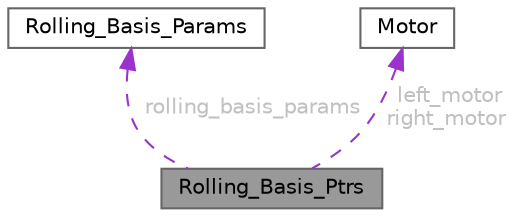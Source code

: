 digraph "Rolling_Basis_Ptrs"
{
 // LATEX_PDF_SIZE
  bgcolor="transparent";
  edge [fontname=Helvetica,fontsize=10,labelfontname=Helvetica,labelfontsize=10];
  node [fontname=Helvetica,fontsize=10,shape=box,height=0.2,width=0.4];
  Node1 [id="Node000001",label="Rolling_Basis_Ptrs",height=0.2,width=0.4,color="gray40", fillcolor="grey60", style="filled", fontcolor="black",tooltip=" "];
  Node2 -> Node1 [id="edge3_Node000001_Node000002",dir="back",color="darkorchid3",style="dashed",tooltip=" ",label=" rolling_basis_params",fontcolor="grey" ];
  Node2 [id="Node000002",label="Rolling_Basis_Params",height=0.2,width=0.4,color="gray40", fillcolor="white", style="filled",URL="$struct_rolling___basis___params.html",tooltip=" "];
  Node3 -> Node1 [id="edge4_Node000001_Node000003",dir="back",color="darkorchid3",style="dashed",tooltip=" ",label=" left_motor\nright_motor",fontcolor="grey" ];
  Node3 [id="Node000003",label="Motor",height=0.2,width=0.4,color="gray40", fillcolor="white", style="filled",URL="$class_motor.html",tooltip=" "];
}

